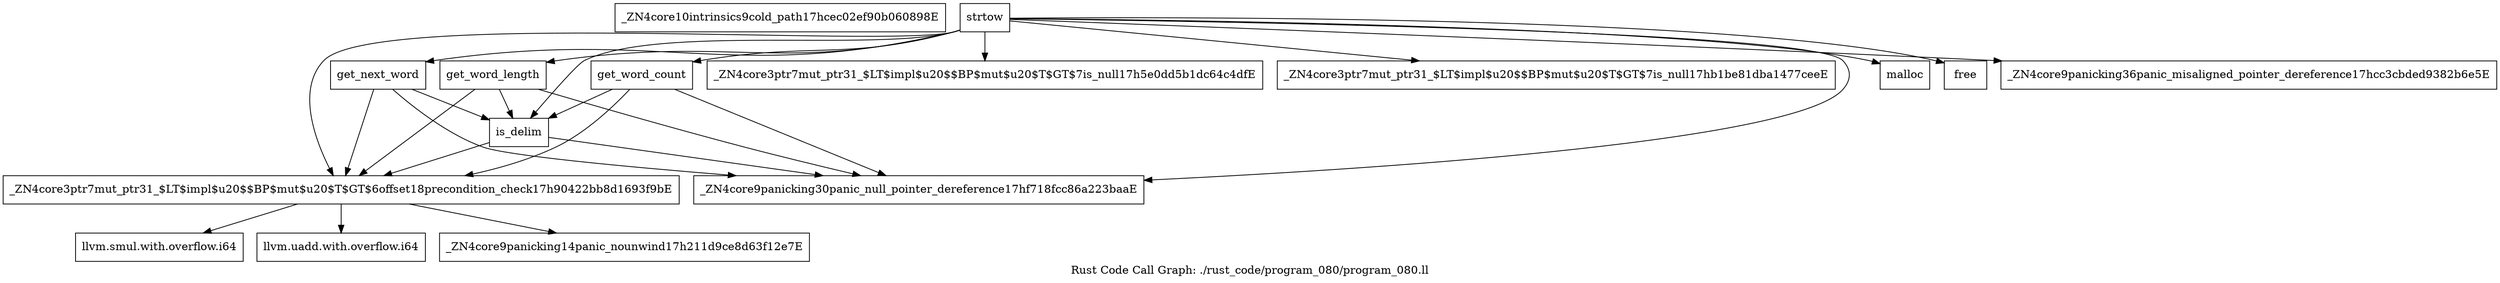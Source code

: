 digraph "Rust Code Call Graph: ./rust_code/program_080/program_080.ll" {
	label="Rust Code Call Graph: ./rust_code/program_080/program_080.ll";

	Node0x558ca9ebf720 [shape=record,label="{_ZN4core10intrinsics9cold_path17hcec02ef90b060898E}"];
	Node0x558ca9ea86a0 [shape=record,label="{_ZN4core3ptr7mut_ptr31_$LT$impl$u20$$BP$mut$u20$T$GT$6offset18precondition_check17h90422bb8d1693f9bE}"];
	Node0x558ca9ea86a0 -> Node0x558ca9ea9e50;
	Node0x558ca9ea86a0 -> Node0x558ca9ea7bf0;
	Node0x558ca9ea86a0 -> Node0x558ca9ea6d70;
	Node0x558ca9e9fa10 [shape=record,label="{_ZN4core3ptr7mut_ptr31_$LT$impl$u20$$BP$mut$u20$T$GT$7is_null17h5e0dd5b1dc64c4dfE}"];
	Node0x558ca9ea0b90 [shape=record,label="{_ZN4core3ptr7mut_ptr31_$LT$impl$u20$$BP$mut$u20$T$GT$7is_null17hb1be81dba1477ceeE}"];
	Node0x558ca9ea1800 [shape=record,label="{strtow}"];
	Node0x558ca9ea1800 -> Node0x558ca9e9fa10;
	Node0x558ca9ea1800 -> Node0x558ca9ea2a90;
	Node0x558ca9ea1800 -> Node0x558ca9ea3a10;
	Node0x558ca9ea1800 -> Node0x558ca9ec79e0;
	Node0x558ca9ea1800 -> Node0x558ca9ea0b90;
	Node0x558ca9ea1800 -> Node0x558ca9ea86a0;
	Node0x558ca9ea1800 -> Node0x558ca9ec7bb0;
	Node0x558ca9ea1800 -> Node0x558ca9ea7810;
	Node0x558ca9ea1800 -> Node0x558ca9ec7c30;
	Node0x558ca9ea1800 -> Node0x558ca9ea6690;
	Node0x558ca9ea1800 -> Node0x558ca9ea5260;
	Node0x558ca9ea9e50 [shape=record,label="{llvm.smul.with.overflow.i64}"];
	Node0x558ca9ea7bf0 [shape=record,label="{llvm.uadd.with.overflow.i64}"];
	Node0x558ca9ea6d70 [shape=record,label="{_ZN4core9panicking14panic_nounwind17h211d9ce8d63f12e7E}"];
	Node0x558ca9ea2a90 [shape=record,label="{_ZN4core9panicking30panic_null_pointer_dereference17hf718fcc86a223baaE}"];
	Node0x558ca9ec7c30 [shape=record,label="{is_delim}"];
	Node0x558ca9ec7c30 -> Node0x558ca9ea86a0;
	Node0x558ca9ec7c30 -> Node0x558ca9ea2a90;
	Node0x558ca9ec7bb0 [shape=record,label="{get_word_length}"];
	Node0x558ca9ec7bb0 -> Node0x558ca9ea86a0;
	Node0x558ca9ec7bb0 -> Node0x558ca9ea2a90;
	Node0x558ca9ec7bb0 -> Node0x558ca9ec7c30;
	Node0x558ca9ea3a10 [shape=record,label="{get_word_count}"];
	Node0x558ca9ea3a10 -> Node0x558ca9ea86a0;
	Node0x558ca9ea3a10 -> Node0x558ca9ea2a90;
	Node0x558ca9ea3a10 -> Node0x558ca9ec7c30;
	Node0x558ca9ea5260 [shape=record,label="{get_next_word}"];
	Node0x558ca9ea5260 -> Node0x558ca9ea86a0;
	Node0x558ca9ea5260 -> Node0x558ca9ea2a90;
	Node0x558ca9ea5260 -> Node0x558ca9ec7c30;
	Node0x558ca9ec79e0 [shape=record,label="{malloc}"];
	Node0x558ca9ea6690 [shape=record,label="{_ZN4core9panicking36panic_misaligned_pointer_dereference17hcc3cbded9382b6e5E}"];
	Node0x558ca9ea7810 [shape=record,label="{free}"];
}
